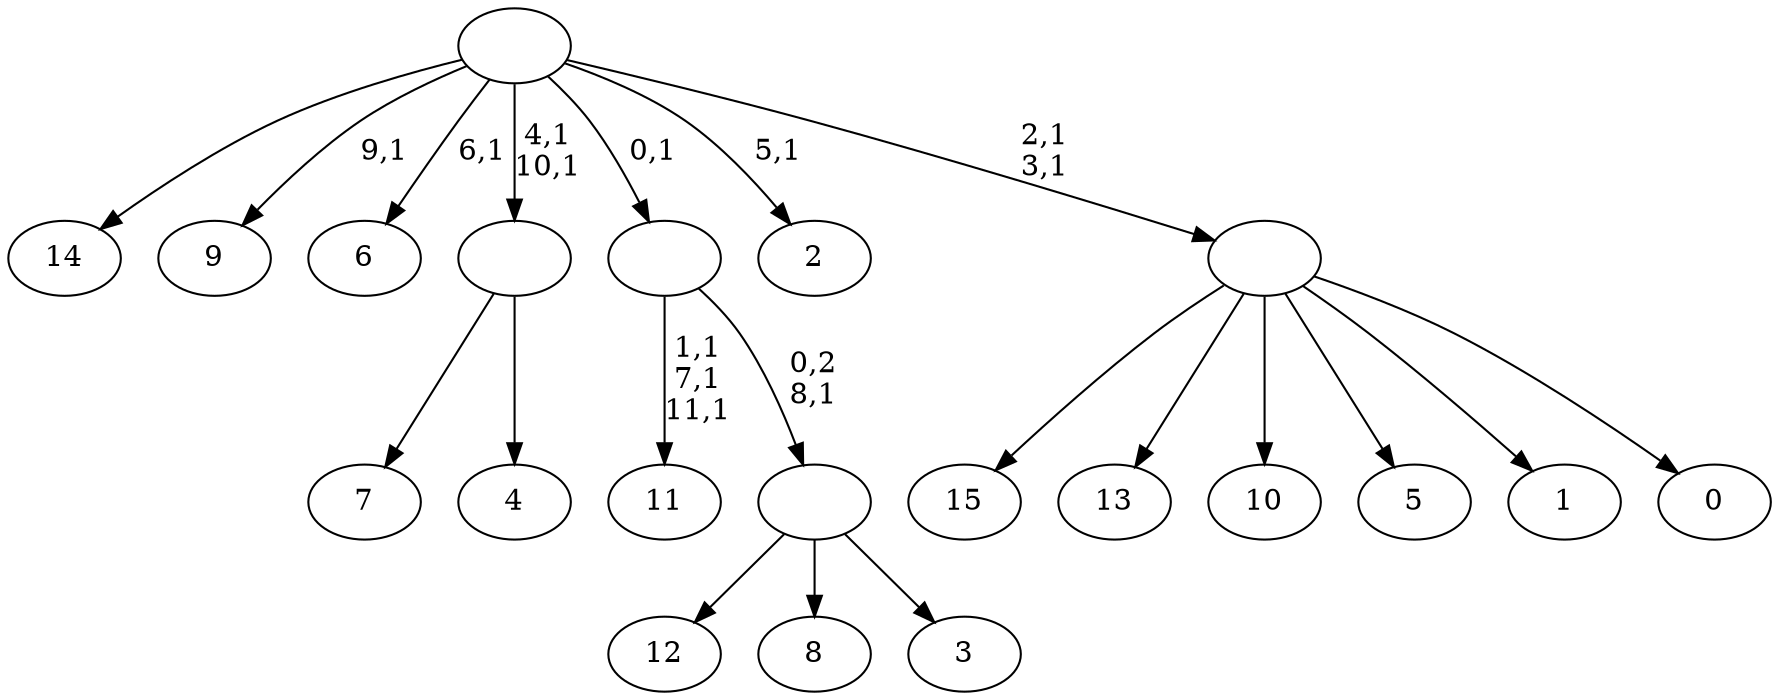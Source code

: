 digraph T {
	28 [label="15"]
	27 [label="14"]
	26 [label="13"]
	25 [label="12"]
	24 [label="11"]
	20 [label="10"]
	19 [label="9"]
	17 [label="8"]
	16 [label="7"]
	15 [label="6"]
	13 [label="5"]
	12 [label="4"]
	11 [label=""]
	9 [label="3"]
	8 [label=""]
	7 [label=""]
	6 [label="2"]
	4 [label="1"]
	3 [label="0"]
	2 [label=""]
	0 [label=""]
	11 -> 16 [label=""]
	11 -> 12 [label=""]
	8 -> 25 [label=""]
	8 -> 17 [label=""]
	8 -> 9 [label=""]
	7 -> 24 [label="1,1\n7,1\n11,1"]
	7 -> 8 [label="0,2\n8,1"]
	2 -> 28 [label=""]
	2 -> 26 [label=""]
	2 -> 20 [label=""]
	2 -> 13 [label=""]
	2 -> 4 [label=""]
	2 -> 3 [label=""]
	0 -> 2 [label="2,1\n3,1"]
	0 -> 6 [label="5,1"]
	0 -> 11 [label="4,1\n10,1"]
	0 -> 15 [label="6,1"]
	0 -> 19 [label="9,1"]
	0 -> 27 [label=""]
	0 -> 7 [label="0,1"]
}
